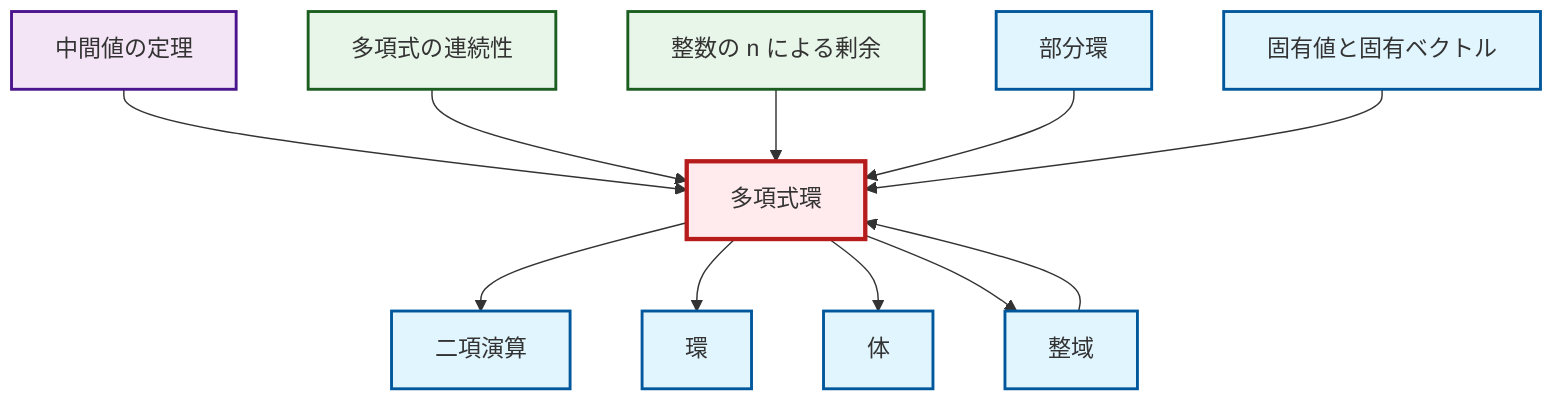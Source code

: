 graph TD
    classDef definition fill:#e1f5fe,stroke:#01579b,stroke-width:2px
    classDef theorem fill:#f3e5f5,stroke:#4a148c,stroke-width:2px
    classDef axiom fill:#fff3e0,stroke:#e65100,stroke-width:2px
    classDef example fill:#e8f5e9,stroke:#1b5e20,stroke-width:2px
    classDef current fill:#ffebee,stroke:#b71c1c,stroke-width:3px
    thm-intermediate-value["中間値の定理"]:::theorem
    def-ring["環"]:::definition
    def-polynomial-ring["多項式環"]:::definition
    ex-polynomial-continuity["多項式の連続性"]:::example
    def-integral-domain["整域"]:::definition
    def-binary-operation["二項演算"]:::definition
    ex-quotient-integers-mod-n["整数の n による剰余"]:::example
    def-field["体"]:::definition
    def-subring["部分環"]:::definition
    def-eigenvalue-eigenvector["固有値と固有ベクトル"]:::definition
    def-polynomial-ring --> def-binary-operation
    def-polynomial-ring --> def-ring
    thm-intermediate-value --> def-polynomial-ring
    ex-polynomial-continuity --> def-polynomial-ring
    def-polynomial-ring --> def-field
    def-integral-domain --> def-polynomial-ring
    ex-quotient-integers-mod-n --> def-polynomial-ring
    def-subring --> def-polynomial-ring
    def-eigenvalue-eigenvector --> def-polynomial-ring
    def-polynomial-ring --> def-integral-domain
    class def-polynomial-ring current
